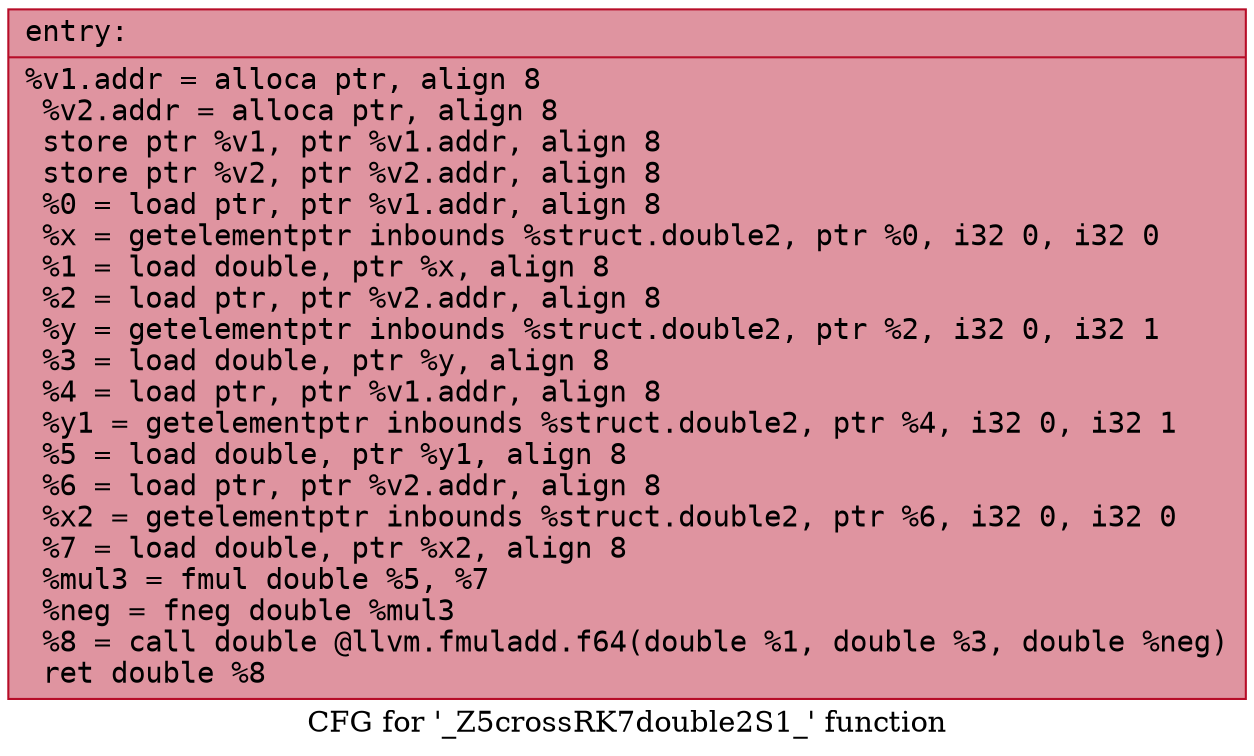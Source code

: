 digraph "CFG for '_Z5crossRK7double2S1_' function" {
	label="CFG for '_Z5crossRK7double2S1_' function";

	Node0x5561607cde30 [shape=record,color="#b70d28ff", style=filled, fillcolor="#b70d2870" fontname="Courier",label="{entry:\l|  %v1.addr = alloca ptr, align 8\l  %v2.addr = alloca ptr, align 8\l  store ptr %v1, ptr %v1.addr, align 8\l  store ptr %v2, ptr %v2.addr, align 8\l  %0 = load ptr, ptr %v1.addr, align 8\l  %x = getelementptr inbounds %struct.double2, ptr %0, i32 0, i32 0\l  %1 = load double, ptr %x, align 8\l  %2 = load ptr, ptr %v2.addr, align 8\l  %y = getelementptr inbounds %struct.double2, ptr %2, i32 0, i32 1\l  %3 = load double, ptr %y, align 8\l  %4 = load ptr, ptr %v1.addr, align 8\l  %y1 = getelementptr inbounds %struct.double2, ptr %4, i32 0, i32 1\l  %5 = load double, ptr %y1, align 8\l  %6 = load ptr, ptr %v2.addr, align 8\l  %x2 = getelementptr inbounds %struct.double2, ptr %6, i32 0, i32 0\l  %7 = load double, ptr %x2, align 8\l  %mul3 = fmul double %5, %7\l  %neg = fneg double %mul3\l  %8 = call double @llvm.fmuladd.f64(double %1, double %3, double %neg)\l  ret double %8\l}"];
}
